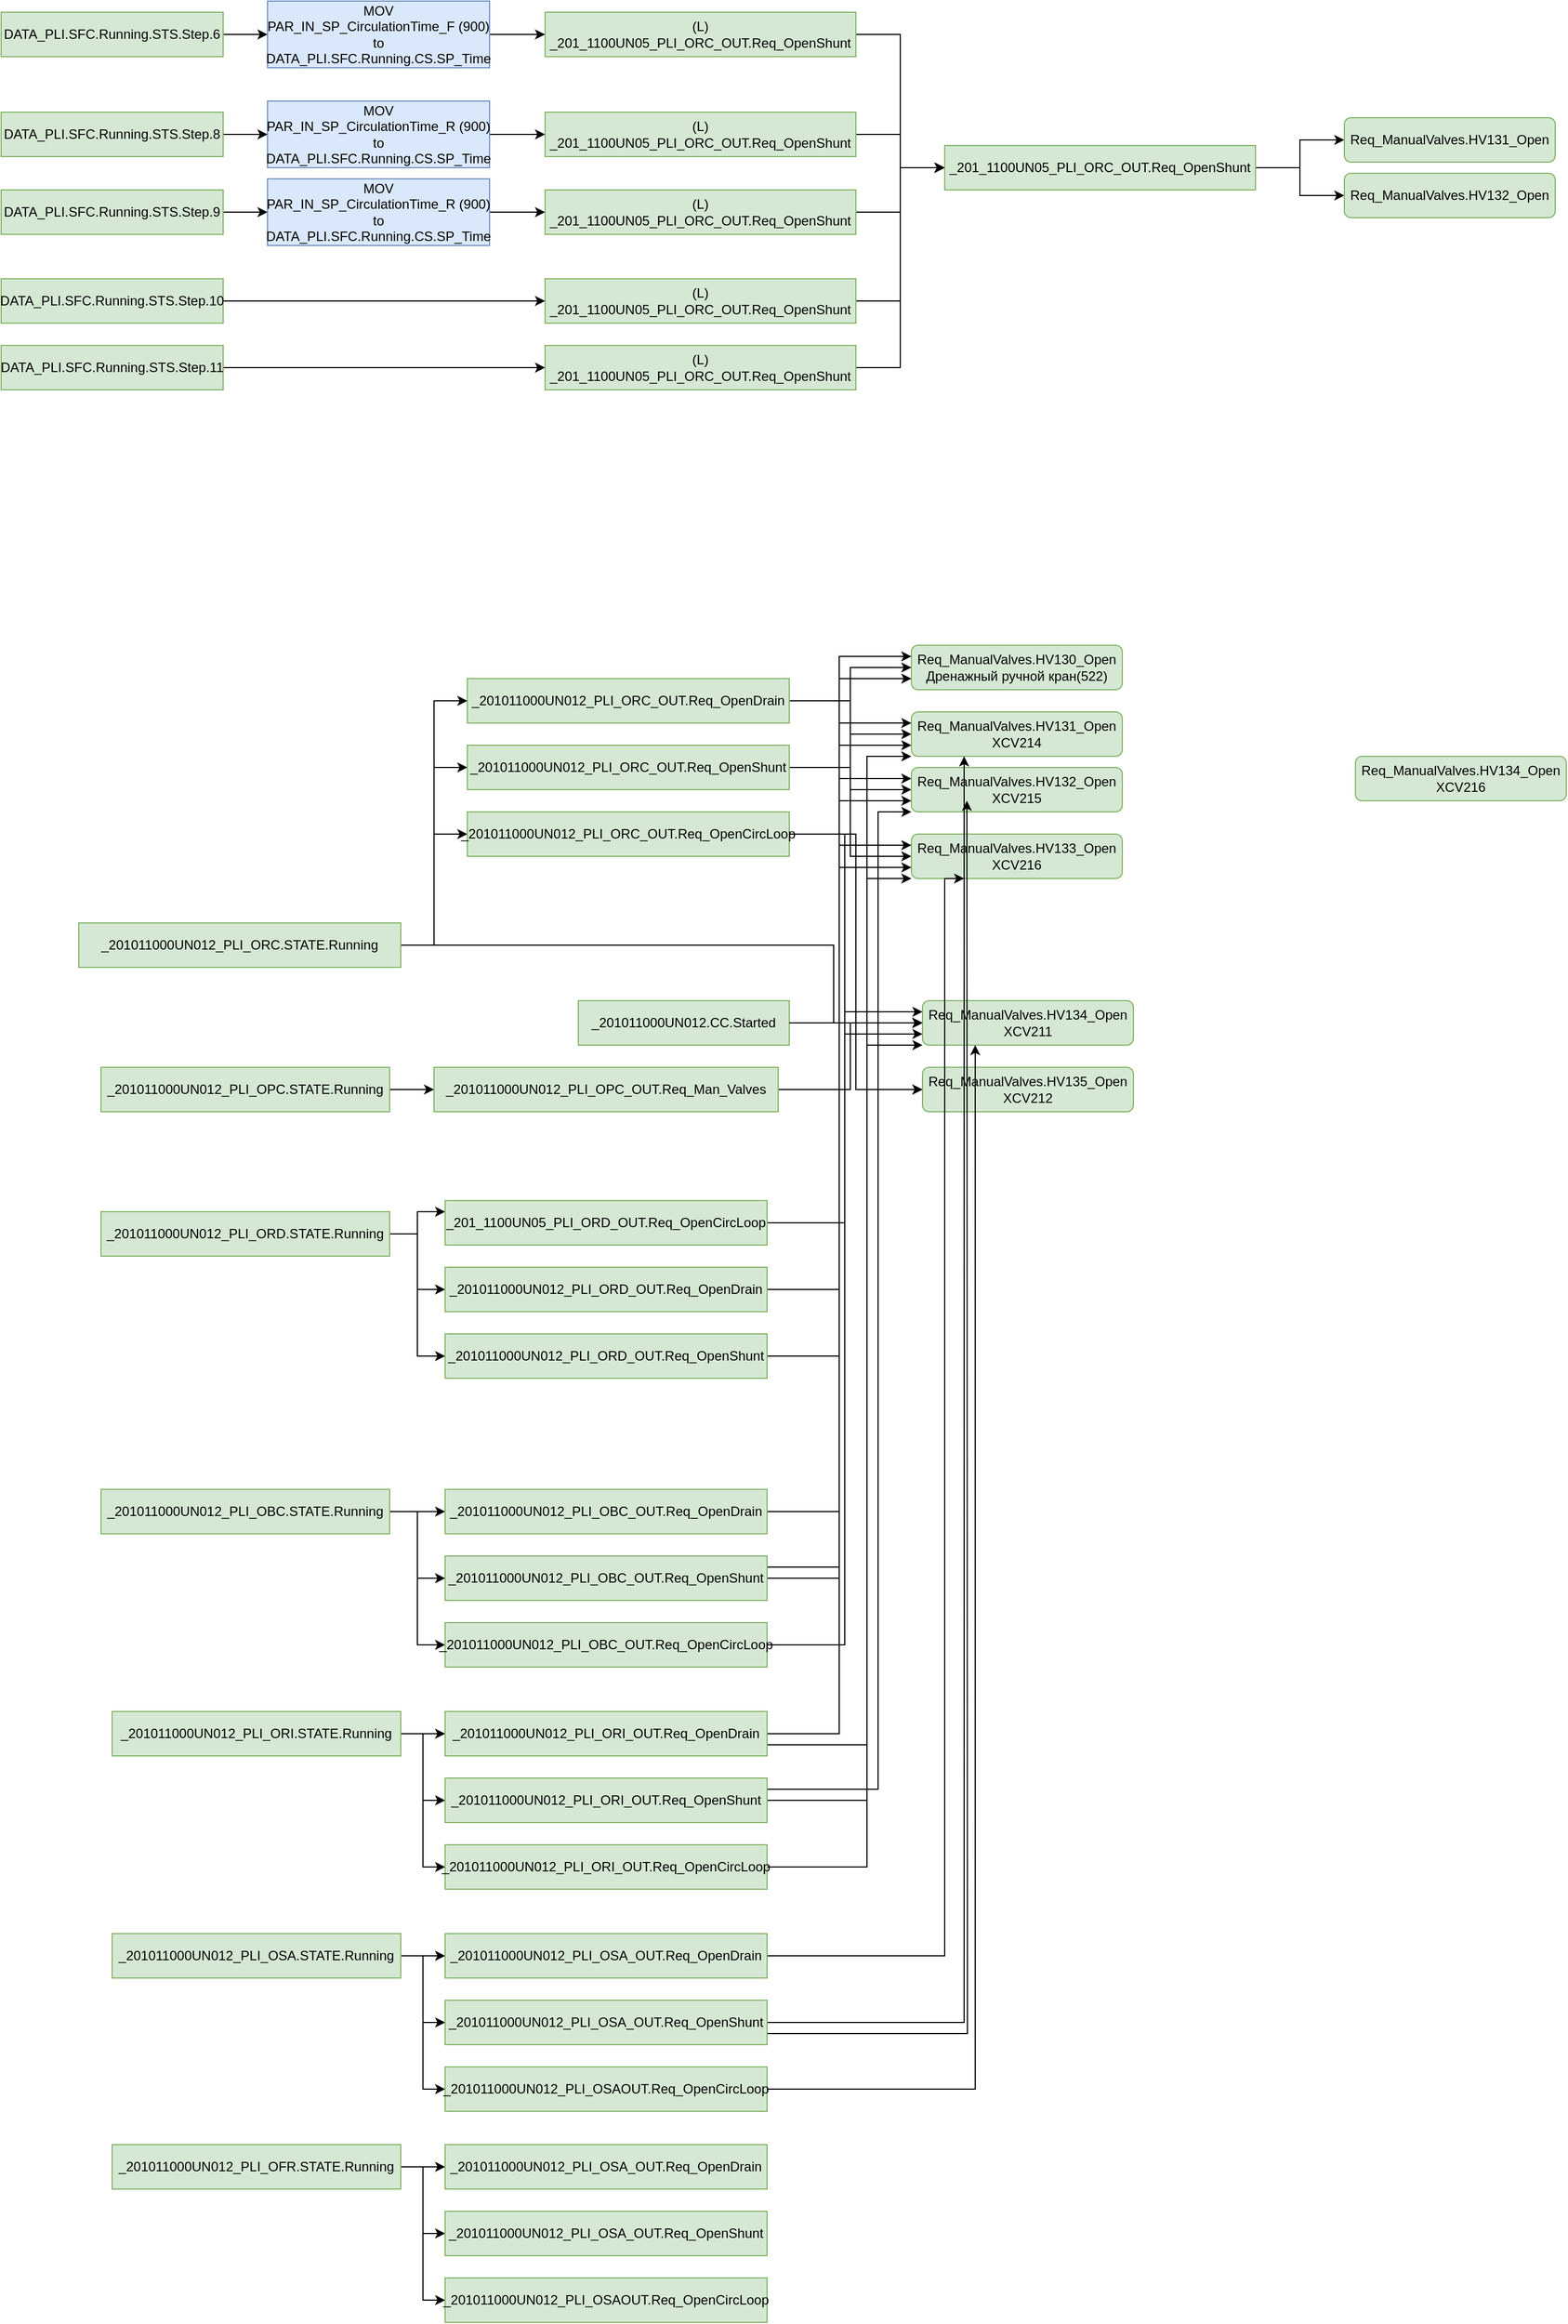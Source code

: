 <mxfile version="12.6.2" type="github">
  <diagram id="wS9VZPX5xtFAHTb_uTrP" name="Page-1">
    <mxGraphModel dx="1908" dy="660" grid="1" gridSize="10" guides="1" tooltips="1" connect="1" arrows="1" fold="1" page="1" pageScale="1" pageWidth="827" pageHeight="1169" math="0" shadow="0">
      <root>
        <mxCell id="0"/>
        <mxCell id="1" parent="0"/>
        <mxCell id="19J1iBkX4H7xfotqfvjk-28" style="edgeStyle=orthogonalEdgeStyle;rounded=0;orthogonalLoop=1;jettySize=auto;html=1;entryX=0;entryY=0.5;entryDx=0;entryDy=0;" edge="1" parent="1" source="19J1iBkX4H7xfotqfvjk-1" target="19J1iBkX4H7xfotqfvjk-27">
          <mxGeometry relative="1" as="geometry"/>
        </mxCell>
        <mxCell id="19J1iBkX4H7xfotqfvjk-1" value="(L)&lt;br&gt;&lt;div&gt;_201_1100UN05_PLI_ORC_OUT.Req_OpenShunt&lt;/div&gt;" style="rounded=0;whiteSpace=wrap;html=1;fillColor=#d5e8d4;strokeColor=#82b366;" vertex="1" parent="1">
          <mxGeometry x="450" y="110" width="280" height="40" as="geometry"/>
        </mxCell>
        <mxCell id="19J1iBkX4H7xfotqfvjk-4" value="" style="edgeStyle=orthogonalEdgeStyle;rounded=0;orthogonalLoop=1;jettySize=auto;html=1;" edge="1" parent="1" source="19J1iBkX4H7xfotqfvjk-2" target="19J1iBkX4H7xfotqfvjk-3">
          <mxGeometry relative="1" as="geometry"/>
        </mxCell>
        <mxCell id="19J1iBkX4H7xfotqfvjk-2" value="DATA_PLI.SFC.Running.STS.Step.6" style="rounded=0;whiteSpace=wrap;html=1;fillColor=#d5e8d4;strokeColor=#82b366;" vertex="1" parent="1">
          <mxGeometry x="-40" y="110" width="200" height="40" as="geometry"/>
        </mxCell>
        <mxCell id="19J1iBkX4H7xfotqfvjk-5" value="" style="edgeStyle=orthogonalEdgeStyle;rounded=0;orthogonalLoop=1;jettySize=auto;html=1;" edge="1" parent="1" source="19J1iBkX4H7xfotqfvjk-3" target="19J1iBkX4H7xfotqfvjk-1">
          <mxGeometry relative="1" as="geometry"/>
        </mxCell>
        <mxCell id="19J1iBkX4H7xfotqfvjk-3" value="&lt;div&gt;MOV&lt;br&gt;&lt;/div&gt;&lt;div&gt;PAR_IN_SP_CirculationTime_F (900)&lt;/div&gt;&lt;div&gt;to&lt;/div&gt;&lt;div&gt;DATA_PLI.SFC.Running.CS.SP_Time&lt;br&gt;&lt;/div&gt;" style="rounded=0;whiteSpace=wrap;html=1;fillColor=#dae8fc;strokeColor=#6c8ebf;" vertex="1" parent="1">
          <mxGeometry x="200" y="100" width="200" height="60" as="geometry"/>
        </mxCell>
        <mxCell id="19J1iBkX4H7xfotqfvjk-29" style="edgeStyle=orthogonalEdgeStyle;rounded=0;orthogonalLoop=1;jettySize=auto;html=1;" edge="1" parent="1" source="19J1iBkX4H7xfotqfvjk-6" target="19J1iBkX4H7xfotqfvjk-27">
          <mxGeometry relative="1" as="geometry"/>
        </mxCell>
        <mxCell id="19J1iBkX4H7xfotqfvjk-6" value="(L)&lt;br&gt;&lt;div&gt;_201_1100UN05_PLI_ORC_OUT.Req_OpenShunt&lt;/div&gt;" style="rounded=0;whiteSpace=wrap;html=1;fillColor=#d5e8d4;strokeColor=#82b366;" vertex="1" parent="1">
          <mxGeometry x="450" y="200" width="280" height="40" as="geometry"/>
        </mxCell>
        <mxCell id="19J1iBkX4H7xfotqfvjk-7" value="" style="edgeStyle=orthogonalEdgeStyle;rounded=0;orthogonalLoop=1;jettySize=auto;html=1;" edge="1" source="19J1iBkX4H7xfotqfvjk-8" target="19J1iBkX4H7xfotqfvjk-10" parent="1">
          <mxGeometry relative="1" as="geometry"/>
        </mxCell>
        <mxCell id="19J1iBkX4H7xfotqfvjk-8" value="DATA_PLI.SFC.Running.STS.Step.8" style="rounded=0;whiteSpace=wrap;html=1;fillColor=#d5e8d4;strokeColor=#82b366;" vertex="1" parent="1">
          <mxGeometry x="-40" y="200" width="200" height="40" as="geometry"/>
        </mxCell>
        <mxCell id="19J1iBkX4H7xfotqfvjk-9" value="" style="edgeStyle=orthogonalEdgeStyle;rounded=0;orthogonalLoop=1;jettySize=auto;html=1;" edge="1" source="19J1iBkX4H7xfotqfvjk-10" target="19J1iBkX4H7xfotqfvjk-6" parent="1">
          <mxGeometry relative="1" as="geometry"/>
        </mxCell>
        <mxCell id="19J1iBkX4H7xfotqfvjk-10" value="&lt;div&gt;MOV&lt;br&gt;&lt;/div&gt;&lt;div&gt;PAR_IN_SP_CirculationTime_R (900)&lt;br&gt;&lt;/div&gt;&lt;div&gt;to&lt;/div&gt;&lt;div&gt;DATA_PLI.SFC.Running.CS.SP_Time&lt;br&gt;&lt;/div&gt;" style="rounded=0;whiteSpace=wrap;html=1;fillColor=#dae8fc;strokeColor=#6c8ebf;" vertex="1" parent="1">
          <mxGeometry x="200" y="190" width="200" height="60" as="geometry"/>
        </mxCell>
        <mxCell id="19J1iBkX4H7xfotqfvjk-30" style="edgeStyle=orthogonalEdgeStyle;rounded=0;orthogonalLoop=1;jettySize=auto;html=1;" edge="1" parent="1" source="19J1iBkX4H7xfotqfvjk-11" target="19J1iBkX4H7xfotqfvjk-27">
          <mxGeometry relative="1" as="geometry"/>
        </mxCell>
        <mxCell id="19J1iBkX4H7xfotqfvjk-11" value="(L)&lt;br&gt;&lt;div&gt;_201_1100UN05_PLI_ORC_OUT.Req_OpenShunt&lt;/div&gt;" style="rounded=0;whiteSpace=wrap;html=1;fillColor=#d5e8d4;strokeColor=#82b366;" vertex="1" parent="1">
          <mxGeometry x="450" y="270" width="280" height="40" as="geometry"/>
        </mxCell>
        <mxCell id="19J1iBkX4H7xfotqfvjk-12" value="" style="edgeStyle=orthogonalEdgeStyle;rounded=0;orthogonalLoop=1;jettySize=auto;html=1;" edge="1" source="19J1iBkX4H7xfotqfvjk-13" target="19J1iBkX4H7xfotqfvjk-15" parent="1">
          <mxGeometry relative="1" as="geometry"/>
        </mxCell>
        <mxCell id="19J1iBkX4H7xfotqfvjk-13" value="DATA_PLI.SFC.Running.STS.Step.9" style="rounded=0;whiteSpace=wrap;html=1;fillColor=#d5e8d4;strokeColor=#82b366;" vertex="1" parent="1">
          <mxGeometry x="-40" y="270" width="200" height="40" as="geometry"/>
        </mxCell>
        <mxCell id="19J1iBkX4H7xfotqfvjk-14" value="" style="edgeStyle=orthogonalEdgeStyle;rounded=0;orthogonalLoop=1;jettySize=auto;html=1;" edge="1" source="19J1iBkX4H7xfotqfvjk-15" target="19J1iBkX4H7xfotqfvjk-11" parent="1">
          <mxGeometry relative="1" as="geometry"/>
        </mxCell>
        <mxCell id="19J1iBkX4H7xfotqfvjk-15" value="&lt;div&gt;MOV&lt;br&gt;&lt;/div&gt;&lt;div&gt;PAR_IN_SP_CirculationTime_R (900)&lt;br&gt;&lt;/div&gt;&lt;div&gt;to&lt;/div&gt;&lt;div&gt;DATA_PLI.SFC.Running.CS.SP_Time&lt;br&gt;&lt;/div&gt;" style="rounded=0;whiteSpace=wrap;html=1;fillColor=#dae8fc;strokeColor=#6c8ebf;" vertex="1" parent="1">
          <mxGeometry x="200" y="260" width="200" height="60" as="geometry"/>
        </mxCell>
        <mxCell id="19J1iBkX4H7xfotqfvjk-31" style="edgeStyle=orthogonalEdgeStyle;rounded=0;orthogonalLoop=1;jettySize=auto;html=1;entryX=0;entryY=0.5;entryDx=0;entryDy=0;" edge="1" parent="1" source="19J1iBkX4H7xfotqfvjk-16" target="19J1iBkX4H7xfotqfvjk-27">
          <mxGeometry relative="1" as="geometry"/>
        </mxCell>
        <mxCell id="19J1iBkX4H7xfotqfvjk-16" value="(L)&lt;br&gt;&lt;div&gt;_201_1100UN05_PLI_ORC_OUT.Req_OpenShunt&lt;/div&gt;" style="rounded=0;whiteSpace=wrap;html=1;fillColor=#d5e8d4;strokeColor=#82b366;" vertex="1" parent="1">
          <mxGeometry x="450" y="350" width="280" height="40" as="geometry"/>
        </mxCell>
        <mxCell id="19J1iBkX4H7xfotqfvjk-23" style="edgeStyle=orthogonalEdgeStyle;rounded=0;orthogonalLoop=1;jettySize=auto;html=1;exitX=1;exitY=0.5;exitDx=0;exitDy=0;entryX=0;entryY=0.5;entryDx=0;entryDy=0;" edge="1" parent="1" source="19J1iBkX4H7xfotqfvjk-18" target="19J1iBkX4H7xfotqfvjk-16">
          <mxGeometry relative="1" as="geometry"/>
        </mxCell>
        <mxCell id="19J1iBkX4H7xfotqfvjk-18" value="DATA_PLI.SFC.Running.STS.Step.10" style="rounded=0;whiteSpace=wrap;html=1;fillColor=#d5e8d4;strokeColor=#82b366;" vertex="1" parent="1">
          <mxGeometry x="-40" y="350" width="200" height="40" as="geometry"/>
        </mxCell>
        <mxCell id="19J1iBkX4H7xfotqfvjk-32" style="edgeStyle=orthogonalEdgeStyle;rounded=0;orthogonalLoop=1;jettySize=auto;html=1;entryX=0;entryY=0.5;entryDx=0;entryDy=0;" edge="1" parent="1" source="19J1iBkX4H7xfotqfvjk-24" target="19J1iBkX4H7xfotqfvjk-27">
          <mxGeometry relative="1" as="geometry"/>
        </mxCell>
        <mxCell id="19J1iBkX4H7xfotqfvjk-24" value="(L)&lt;br&gt;&lt;div&gt;_201_1100UN05_PLI_ORC_OUT.Req_OpenShunt&lt;/div&gt;" style="rounded=0;whiteSpace=wrap;html=1;fillColor=#d5e8d4;strokeColor=#82b366;" vertex="1" parent="1">
          <mxGeometry x="450" y="410" width="280" height="40" as="geometry"/>
        </mxCell>
        <mxCell id="19J1iBkX4H7xfotqfvjk-25" style="edgeStyle=orthogonalEdgeStyle;rounded=0;orthogonalLoop=1;jettySize=auto;html=1;exitX=1;exitY=0.5;exitDx=0;exitDy=0;entryX=0;entryY=0.5;entryDx=0;entryDy=0;" edge="1" parent="1" source="19J1iBkX4H7xfotqfvjk-26" target="19J1iBkX4H7xfotqfvjk-24">
          <mxGeometry relative="1" as="geometry"/>
        </mxCell>
        <mxCell id="19J1iBkX4H7xfotqfvjk-26" value="DATA_PLI.SFC.Running.STS.Step.11" style="rounded=0;whiteSpace=wrap;html=1;fillColor=#d5e8d4;strokeColor=#82b366;" vertex="1" parent="1">
          <mxGeometry x="-40" y="410" width="200" height="40" as="geometry"/>
        </mxCell>
        <mxCell id="19J1iBkX4H7xfotqfvjk-34" style="edgeStyle=orthogonalEdgeStyle;rounded=0;orthogonalLoop=1;jettySize=auto;html=1;" edge="1" parent="1" source="19J1iBkX4H7xfotqfvjk-27" target="19J1iBkX4H7xfotqfvjk-33">
          <mxGeometry relative="1" as="geometry"/>
        </mxCell>
        <mxCell id="19J1iBkX4H7xfotqfvjk-36" style="edgeStyle=orthogonalEdgeStyle;rounded=0;orthogonalLoop=1;jettySize=auto;html=1;exitX=1;exitY=0.5;exitDx=0;exitDy=0;entryX=0;entryY=0.5;entryDx=0;entryDy=0;" edge="1" parent="1" source="19J1iBkX4H7xfotqfvjk-27" target="19J1iBkX4H7xfotqfvjk-35">
          <mxGeometry relative="1" as="geometry"/>
        </mxCell>
        <mxCell id="19J1iBkX4H7xfotqfvjk-27" value="_201_1100UN05_PLI_ORC_OUT.Req_OpenShunt" style="rounded=0;whiteSpace=wrap;html=1;fillColor=#d5e8d4;strokeColor=#82b366;" vertex="1" parent="1">
          <mxGeometry x="810" y="230" width="280" height="40" as="geometry"/>
        </mxCell>
        <mxCell id="19J1iBkX4H7xfotqfvjk-33" value="Req_ManualValves.HV131_Open" style="rounded=1;whiteSpace=wrap;html=1;fillColor=#d5e8d4;strokeColor=#82b366;" vertex="1" parent="1">
          <mxGeometry x="1170" y="205" width="190" height="40" as="geometry"/>
        </mxCell>
        <mxCell id="19J1iBkX4H7xfotqfvjk-35" value="Req_ManualValves.HV132_Open" style="rounded=1;whiteSpace=wrap;html=1;fillColor=#d5e8d4;strokeColor=#82b366;" vertex="1" parent="1">
          <mxGeometry x="1170" y="255" width="190" height="40" as="geometry"/>
        </mxCell>
        <mxCell id="19J1iBkX4H7xfotqfvjk-41" style="edgeStyle=orthogonalEdgeStyle;rounded=0;orthogonalLoop=1;jettySize=auto;html=1;entryX=0;entryY=0.5;entryDx=0;entryDy=0;" edge="1" parent="1" source="19J1iBkX4H7xfotqfvjk-37" target="19J1iBkX4H7xfotqfvjk-38">
          <mxGeometry relative="1" as="geometry"/>
        </mxCell>
        <mxCell id="19J1iBkX4H7xfotqfvjk-43" style="edgeStyle=orthogonalEdgeStyle;rounded=0;orthogonalLoop=1;jettySize=auto;html=1;exitX=1;exitY=0.5;exitDx=0;exitDy=0;entryX=0;entryY=0.5;entryDx=0;entryDy=0;" edge="1" parent="1" source="19J1iBkX4H7xfotqfvjk-37" target="19J1iBkX4H7xfotqfvjk-39">
          <mxGeometry relative="1" as="geometry"/>
        </mxCell>
        <mxCell id="19J1iBkX4H7xfotqfvjk-37" value="_201011000UN012.CC.Started" style="rounded=0;whiteSpace=wrap;html=1;fillColor=#d5e8d4;strokeColor=#82b366;" vertex="1" parent="1">
          <mxGeometry x="480" y="1000" width="190" height="40" as="geometry"/>
        </mxCell>
        <mxCell id="19J1iBkX4H7xfotqfvjk-39" value="&lt;div&gt;Req_ManualValves.HV135_Open&lt;/div&gt;&lt;div&gt;XCV212&lt;br&gt;&lt;/div&gt;" style="rounded=1;whiteSpace=wrap;html=1;fillColor=#d5e8d4;strokeColor=#82b366;" vertex="1" parent="1">
          <mxGeometry x="790" y="1060" width="190" height="40" as="geometry"/>
        </mxCell>
        <mxCell id="19J1iBkX4H7xfotqfvjk-38" value="&lt;div&gt;Req_ManualValves.HV134_Open&lt;/div&gt;&lt;div&gt;XCV211&lt;br&gt;&lt;/div&gt;" style="rounded=1;whiteSpace=wrap;html=1;fillColor=#d5e8d4;strokeColor=#82b366;" vertex="1" parent="1">
          <mxGeometry x="790" y="1000" width="190" height="40" as="geometry"/>
        </mxCell>
        <mxCell id="19J1iBkX4H7xfotqfvjk-42" style="edgeStyle=orthogonalEdgeStyle;rounded=0;orthogonalLoop=1;jettySize=auto;html=1;" edge="1" parent="1" source="19J1iBkX4H7xfotqfvjk-37" target="19J1iBkX4H7xfotqfvjk-38">
          <mxGeometry relative="1" as="geometry">
            <mxPoint x="670" y="1020.143" as="sourcePoint"/>
            <mxPoint x="885.714" y="1120" as="targetPoint"/>
          </mxGeometry>
        </mxCell>
        <mxCell id="19J1iBkX4H7xfotqfvjk-47" style="edgeStyle=orthogonalEdgeStyle;rounded=0;orthogonalLoop=1;jettySize=auto;html=1;exitX=1;exitY=0.5;exitDx=0;exitDy=0;entryX=0;entryY=0.5;entryDx=0;entryDy=0;" edge="1" parent="1" source="19J1iBkX4H7xfotqfvjk-44" target="19J1iBkX4H7xfotqfvjk-45">
          <mxGeometry relative="1" as="geometry"/>
        </mxCell>
        <mxCell id="19J1iBkX4H7xfotqfvjk-44" value="_201011000UN012_PLI_OPC.STATE.Running" style="rounded=0;whiteSpace=wrap;html=1;fillColor=#d5e8d4;strokeColor=#82b366;" vertex="1" parent="1">
          <mxGeometry x="50" y="1060" width="260" height="40" as="geometry"/>
        </mxCell>
        <mxCell id="19J1iBkX4H7xfotqfvjk-46" style="edgeStyle=orthogonalEdgeStyle;rounded=0;orthogonalLoop=1;jettySize=auto;html=1;entryX=0;entryY=0.5;entryDx=0;entryDy=0;" edge="1" parent="1" source="19J1iBkX4H7xfotqfvjk-45" target="19J1iBkX4H7xfotqfvjk-38">
          <mxGeometry relative="1" as="geometry"/>
        </mxCell>
        <mxCell id="19J1iBkX4H7xfotqfvjk-45" value="_201011000UN012_PLI_OPC_OUT.Req_Man_Valves" style="rounded=0;whiteSpace=wrap;html=1;fillColor=#d5e8d4;strokeColor=#82b366;" vertex="1" parent="1">
          <mxGeometry x="350" y="1060" width="310" height="40" as="geometry"/>
        </mxCell>
        <mxCell id="19J1iBkX4H7xfotqfvjk-49" style="edgeStyle=orthogonalEdgeStyle;rounded=0;orthogonalLoop=1;jettySize=auto;html=1;entryX=0;entryY=0.5;entryDx=0;entryDy=0;" edge="1" parent="1" source="19J1iBkX4H7xfotqfvjk-48" target="19J1iBkX4H7xfotqfvjk-38">
          <mxGeometry relative="1" as="geometry">
            <Array as="points">
              <mxPoint x="710" y="950"/>
              <mxPoint x="710" y="1020"/>
            </Array>
          </mxGeometry>
        </mxCell>
        <mxCell id="19J1iBkX4H7xfotqfvjk-55" style="edgeStyle=orthogonalEdgeStyle;rounded=0;orthogonalLoop=1;jettySize=auto;html=1;entryX=0;entryY=0.5;entryDx=0;entryDy=0;" edge="1" parent="1" source="19J1iBkX4H7xfotqfvjk-48" target="19J1iBkX4H7xfotqfvjk-53">
          <mxGeometry relative="1" as="geometry"/>
        </mxCell>
        <mxCell id="19J1iBkX4H7xfotqfvjk-59" style="edgeStyle=orthogonalEdgeStyle;rounded=0;orthogonalLoop=1;jettySize=auto;html=1;exitX=1;exitY=0.5;exitDx=0;exitDy=0;entryX=0;entryY=0.5;entryDx=0;entryDy=0;" edge="1" parent="1" source="19J1iBkX4H7xfotqfvjk-48" target="19J1iBkX4H7xfotqfvjk-57">
          <mxGeometry relative="1" as="geometry"/>
        </mxCell>
        <mxCell id="19J1iBkX4H7xfotqfvjk-65" style="edgeStyle=orthogonalEdgeStyle;rounded=0;orthogonalLoop=1;jettySize=auto;html=1;exitX=1;exitY=0.5;exitDx=0;exitDy=0;entryX=0;entryY=0.5;entryDx=0;entryDy=0;" edge="1" parent="1" source="19J1iBkX4H7xfotqfvjk-48" target="19J1iBkX4H7xfotqfvjk-64">
          <mxGeometry relative="1" as="geometry"/>
        </mxCell>
        <mxCell id="19J1iBkX4H7xfotqfvjk-48" value="_201011000UN012_PLI_ORC.STATE.Running" style="rounded=0;whiteSpace=wrap;html=1;fillColor=#d5e8d4;strokeColor=#82b366;" vertex="1" parent="1">
          <mxGeometry x="30" y="930" width="290" height="40" as="geometry"/>
        </mxCell>
        <mxCell id="19J1iBkX4H7xfotqfvjk-50" value="&lt;div&gt;Req_ManualValves.HV131_Open&lt;/div&gt;&lt;div&gt;XCV214&lt;br&gt;&lt;/div&gt;" style="rounded=1;whiteSpace=wrap;html=1;fillColor=#d5e8d4;strokeColor=#82b366;" vertex="1" parent="1">
          <mxGeometry x="780" y="740" width="190" height="40" as="geometry"/>
        </mxCell>
        <mxCell id="19J1iBkX4H7xfotqfvjk-51" value="&lt;div&gt;Req_ManualValves.HV130_Open&lt;/div&gt;Дренажный ручной кран(522)" style="rounded=1;whiteSpace=wrap;html=1;fillColor=#d5e8d4;strokeColor=#82b366;" vertex="1" parent="1">
          <mxGeometry x="780" y="680" width="190" height="40" as="geometry"/>
        </mxCell>
        <mxCell id="19J1iBkX4H7xfotqfvjk-56" style="edgeStyle=orthogonalEdgeStyle;rounded=0;orthogonalLoop=1;jettySize=auto;html=1;entryX=0;entryY=0.5;entryDx=0;entryDy=0;" edge="1" parent="1" source="19J1iBkX4H7xfotqfvjk-53" target="19J1iBkX4H7xfotqfvjk-51">
          <mxGeometry relative="1" as="geometry"/>
        </mxCell>
        <mxCell id="19J1iBkX4H7xfotqfvjk-63" style="edgeStyle=orthogonalEdgeStyle;rounded=0;orthogonalLoop=1;jettySize=auto;html=1;exitX=1;exitY=0.5;exitDx=0;exitDy=0;entryX=0;entryY=0.5;entryDx=0;entryDy=0;" edge="1" parent="1" source="19J1iBkX4H7xfotqfvjk-53" target="19J1iBkX4H7xfotqfvjk-62">
          <mxGeometry relative="1" as="geometry"/>
        </mxCell>
        <mxCell id="19J1iBkX4H7xfotqfvjk-53" value="_201011000UN012_PLI_ORC_OUT.Req_OpenDrain" style="rounded=0;whiteSpace=wrap;html=1;fillColor=#d5e8d4;strokeColor=#82b366;" vertex="1" parent="1">
          <mxGeometry x="380" y="710" width="290" height="40" as="geometry"/>
        </mxCell>
        <mxCell id="19J1iBkX4H7xfotqfvjk-58" style="edgeStyle=orthogonalEdgeStyle;rounded=0;orthogonalLoop=1;jettySize=auto;html=1;exitX=1;exitY=0.5;exitDx=0;exitDy=0;entryX=0;entryY=0.5;entryDx=0;entryDy=0;" edge="1" parent="1" source="19J1iBkX4H7xfotqfvjk-57" target="19J1iBkX4H7xfotqfvjk-50">
          <mxGeometry relative="1" as="geometry"/>
        </mxCell>
        <mxCell id="19J1iBkX4H7xfotqfvjk-61" style="edgeStyle=orthogonalEdgeStyle;rounded=0;orthogonalLoop=1;jettySize=auto;html=1;exitX=1;exitY=0.5;exitDx=0;exitDy=0;entryX=0;entryY=0.5;entryDx=0;entryDy=0;" edge="1" parent="1" source="19J1iBkX4H7xfotqfvjk-57" target="19J1iBkX4H7xfotqfvjk-60">
          <mxGeometry relative="1" as="geometry"/>
        </mxCell>
        <mxCell id="19J1iBkX4H7xfotqfvjk-57" value="_201011000UN012_PLI_ORC_OUT.Req_OpenShunt" style="rounded=0;whiteSpace=wrap;html=1;fillColor=#d5e8d4;strokeColor=#82b366;" vertex="1" parent="1">
          <mxGeometry x="380" y="770" width="290" height="40" as="geometry"/>
        </mxCell>
        <mxCell id="19J1iBkX4H7xfotqfvjk-60" value="&lt;div&gt;Req_ManualValves.HV132_Open&lt;/div&gt;&lt;div&gt;XCV215&lt;br&gt;&lt;/div&gt;" style="rounded=1;whiteSpace=wrap;html=1;fillColor=#d5e8d4;strokeColor=#82b366;" vertex="1" parent="1">
          <mxGeometry x="780" y="790" width="190" height="40" as="geometry"/>
        </mxCell>
        <mxCell id="19J1iBkX4H7xfotqfvjk-62" value="&lt;div&gt;Req_ManualValves.HV133_Open&lt;/div&gt;&lt;div&gt;XCV216&lt;br&gt;&lt;/div&gt;" style="rounded=1;whiteSpace=wrap;html=1;fillColor=#d5e8d4;strokeColor=#82b366;" vertex="1" parent="1">
          <mxGeometry x="780" y="850" width="190" height="40" as="geometry"/>
        </mxCell>
        <mxCell id="19J1iBkX4H7xfotqfvjk-67" style="edgeStyle=orthogonalEdgeStyle;rounded=0;orthogonalLoop=1;jettySize=auto;html=1;exitX=1;exitY=0.5;exitDx=0;exitDy=0;entryX=0;entryY=0.5;entryDx=0;entryDy=0;" edge="1" parent="1" source="19J1iBkX4H7xfotqfvjk-64" target="19J1iBkX4H7xfotqfvjk-38">
          <mxGeometry relative="1" as="geometry">
            <Array as="points">
              <mxPoint x="720" y="850"/>
              <mxPoint x="720" y="1020"/>
            </Array>
          </mxGeometry>
        </mxCell>
        <mxCell id="19J1iBkX4H7xfotqfvjk-68" style="edgeStyle=orthogonalEdgeStyle;rounded=0;orthogonalLoop=1;jettySize=auto;html=1;exitX=1;exitY=0.5;exitDx=0;exitDy=0;entryX=0;entryY=0.5;entryDx=0;entryDy=0;" edge="1" parent="1" source="19J1iBkX4H7xfotqfvjk-64" target="19J1iBkX4H7xfotqfvjk-39">
          <mxGeometry relative="1" as="geometry"/>
        </mxCell>
        <mxCell id="19J1iBkX4H7xfotqfvjk-64" value="_201011000UN012_PLI_ORC_OUT.Req_OpenCircLoop" style="rounded=0;whiteSpace=wrap;html=1;fillColor=#d5e8d4;strokeColor=#82b366;" vertex="1" parent="1">
          <mxGeometry x="380" y="830" width="290" height="40" as="geometry"/>
        </mxCell>
        <mxCell id="19J1iBkX4H7xfotqfvjk-66" value="&lt;div&gt;Req_ManualValves.HV134_Open&lt;/div&gt;&lt;div&gt;XCV216&lt;br&gt;&lt;/div&gt;" style="rounded=1;whiteSpace=wrap;html=1;fillColor=#d5e8d4;strokeColor=#82b366;" vertex="1" parent="1">
          <mxGeometry x="1180" y="780" width="190" height="40" as="geometry"/>
        </mxCell>
        <mxCell id="19J1iBkX4H7xfotqfvjk-87" style="edgeStyle=orthogonalEdgeStyle;rounded=0;orthogonalLoop=1;jettySize=auto;html=1;exitX=1;exitY=0.5;exitDx=0;exitDy=0;entryX=0;entryY=0.5;entryDx=0;entryDy=0;" edge="1" parent="1" source="19J1iBkX4H7xfotqfvjk-70" target="19J1iBkX4H7xfotqfvjk-72">
          <mxGeometry relative="1" as="geometry"/>
        </mxCell>
        <mxCell id="19J1iBkX4H7xfotqfvjk-88" style="edgeStyle=orthogonalEdgeStyle;rounded=0;orthogonalLoop=1;jettySize=auto;html=1;exitX=1;exitY=0.5;exitDx=0;exitDy=0;entryX=0;entryY=0.5;entryDx=0;entryDy=0;" edge="1" parent="1" source="19J1iBkX4H7xfotqfvjk-70" target="19J1iBkX4H7xfotqfvjk-73">
          <mxGeometry relative="1" as="geometry"/>
        </mxCell>
        <mxCell id="19J1iBkX4H7xfotqfvjk-97" style="edgeStyle=orthogonalEdgeStyle;rounded=0;orthogonalLoop=1;jettySize=auto;html=1;exitX=1;exitY=0.5;exitDx=0;exitDy=0;entryX=0;entryY=0.25;entryDx=0;entryDy=0;" edge="1" parent="1" source="19J1iBkX4H7xfotqfvjk-70" target="19J1iBkX4H7xfotqfvjk-93">
          <mxGeometry relative="1" as="geometry"/>
        </mxCell>
        <mxCell id="19J1iBkX4H7xfotqfvjk-70" value="_201011000UN012_PLI_ORD.STATE.Running" style="rounded=0;whiteSpace=wrap;html=1;fillColor=#d5e8d4;strokeColor=#82b366;" vertex="1" parent="1">
          <mxGeometry x="50" y="1190" width="260" height="40" as="geometry"/>
        </mxCell>
        <mxCell id="19J1iBkX4H7xfotqfvjk-75" style="edgeStyle=orthogonalEdgeStyle;rounded=0;orthogonalLoop=1;jettySize=auto;html=1;exitX=1;exitY=0.5;exitDx=0;exitDy=0;entryX=0;entryY=0.75;entryDx=0;entryDy=0;" edge="1" parent="1" source="19J1iBkX4H7xfotqfvjk-72" target="19J1iBkX4H7xfotqfvjk-51">
          <mxGeometry relative="1" as="geometry"/>
        </mxCell>
        <mxCell id="19J1iBkX4H7xfotqfvjk-79" style="edgeStyle=orthogonalEdgeStyle;rounded=0;orthogonalLoop=1;jettySize=auto;html=1;exitX=1;exitY=0.5;exitDx=0;exitDy=0;entryX=0;entryY=0.75;entryDx=0;entryDy=0;" edge="1" parent="1" source="19J1iBkX4H7xfotqfvjk-72" target="19J1iBkX4H7xfotqfvjk-62">
          <mxGeometry relative="1" as="geometry"/>
        </mxCell>
        <mxCell id="19J1iBkX4H7xfotqfvjk-72" value="_201011000UN012_PLI_ORD_OUT.Req_OpenDrain" style="rounded=0;whiteSpace=wrap;html=1;fillColor=#d5e8d4;strokeColor=#82b366;" vertex="1" parent="1">
          <mxGeometry x="360" y="1240" width="290" height="40" as="geometry"/>
        </mxCell>
        <mxCell id="19J1iBkX4H7xfotqfvjk-76" style="edgeStyle=orthogonalEdgeStyle;rounded=0;orthogonalLoop=1;jettySize=auto;html=1;entryX=0;entryY=0.75;entryDx=0;entryDy=0;" edge="1" parent="1" source="19J1iBkX4H7xfotqfvjk-73" target="19J1iBkX4H7xfotqfvjk-50">
          <mxGeometry relative="1" as="geometry"/>
        </mxCell>
        <mxCell id="19J1iBkX4H7xfotqfvjk-78" style="edgeStyle=orthogonalEdgeStyle;rounded=0;orthogonalLoop=1;jettySize=auto;html=1;exitX=1;exitY=0.5;exitDx=0;exitDy=0;entryX=0;entryY=0.75;entryDx=0;entryDy=0;" edge="1" parent="1" source="19J1iBkX4H7xfotqfvjk-73" target="19J1iBkX4H7xfotqfvjk-60">
          <mxGeometry relative="1" as="geometry"/>
        </mxCell>
        <mxCell id="19J1iBkX4H7xfotqfvjk-73" value="_201011000UN012_PLI_ORD_OUT.Req_OpenShunt" style="rounded=0;whiteSpace=wrap;html=1;fillColor=#d5e8d4;strokeColor=#82b366;" vertex="1" parent="1">
          <mxGeometry x="360" y="1300" width="290" height="40" as="geometry"/>
        </mxCell>
        <mxCell id="19J1iBkX4H7xfotqfvjk-90" style="edgeStyle=orthogonalEdgeStyle;rounded=0;orthogonalLoop=1;jettySize=auto;html=1;exitX=1;exitY=0.5;exitDx=0;exitDy=0;entryX=0;entryY=0.5;entryDx=0;entryDy=0;" edge="1" parent="1" source="19J1iBkX4H7xfotqfvjk-80" target="19J1iBkX4H7xfotqfvjk-81">
          <mxGeometry relative="1" as="geometry"/>
        </mxCell>
        <mxCell id="19J1iBkX4H7xfotqfvjk-91" style="edgeStyle=orthogonalEdgeStyle;rounded=0;orthogonalLoop=1;jettySize=auto;html=1;exitX=1;exitY=0.5;exitDx=0;exitDy=0;entryX=0;entryY=0.5;entryDx=0;entryDy=0;" edge="1" parent="1" source="19J1iBkX4H7xfotqfvjk-80" target="19J1iBkX4H7xfotqfvjk-82">
          <mxGeometry relative="1" as="geometry"/>
        </mxCell>
        <mxCell id="19J1iBkX4H7xfotqfvjk-92" style="edgeStyle=orthogonalEdgeStyle;rounded=0;orthogonalLoop=1;jettySize=auto;html=1;exitX=1;exitY=0.5;exitDx=0;exitDy=0;entryX=0;entryY=0.5;entryDx=0;entryDy=0;" edge="1" parent="1" source="19J1iBkX4H7xfotqfvjk-80" target="19J1iBkX4H7xfotqfvjk-83">
          <mxGeometry relative="1" as="geometry"/>
        </mxCell>
        <mxCell id="19J1iBkX4H7xfotqfvjk-80" value="_201011000UN012_PLI_OBC.STATE.Running" style="rounded=0;whiteSpace=wrap;html=1;fillColor=#d5e8d4;strokeColor=#82b366;" vertex="1" parent="1">
          <mxGeometry x="50" y="1440" width="260" height="40" as="geometry"/>
        </mxCell>
        <mxCell id="19J1iBkX4H7xfotqfvjk-86" style="edgeStyle=orthogonalEdgeStyle;rounded=0;orthogonalLoop=1;jettySize=auto;html=1;exitX=1;exitY=0.5;exitDx=0;exitDy=0;entryX=0;entryY=0.25;entryDx=0;entryDy=0;" edge="1" parent="1" source="19J1iBkX4H7xfotqfvjk-81" target="19J1iBkX4H7xfotqfvjk-62">
          <mxGeometry relative="1" as="geometry"/>
        </mxCell>
        <mxCell id="19J1iBkX4H7xfotqfvjk-81" value="_201011000UN012_PLI_OBC_OUT.Req_OpenDrain" style="rounded=0;whiteSpace=wrap;html=1;fillColor=#d5e8d4;strokeColor=#82b366;" vertex="1" parent="1">
          <mxGeometry x="360" y="1440" width="290" height="40" as="geometry"/>
        </mxCell>
        <mxCell id="19J1iBkX4H7xfotqfvjk-84" style="edgeStyle=orthogonalEdgeStyle;rounded=0;orthogonalLoop=1;jettySize=auto;html=1;exitX=1;exitY=0.5;exitDx=0;exitDy=0;entryX=0;entryY=0.25;entryDx=0;entryDy=0;" edge="1" parent="1" source="19J1iBkX4H7xfotqfvjk-82" target="19J1iBkX4H7xfotqfvjk-50">
          <mxGeometry relative="1" as="geometry"/>
        </mxCell>
        <mxCell id="19J1iBkX4H7xfotqfvjk-85" style="edgeStyle=orthogonalEdgeStyle;rounded=0;orthogonalLoop=1;jettySize=auto;html=1;exitX=1;exitY=0.25;exitDx=0;exitDy=0;entryX=0;entryY=0.25;entryDx=0;entryDy=0;" edge="1" parent="1" source="19J1iBkX4H7xfotqfvjk-82" target="19J1iBkX4H7xfotqfvjk-60">
          <mxGeometry relative="1" as="geometry"/>
        </mxCell>
        <mxCell id="19J1iBkX4H7xfotqfvjk-82" value="_201011000UN012_PLI_OBC_OUT.Req_OpenShunt" style="rounded=0;whiteSpace=wrap;html=1;fillColor=#d5e8d4;strokeColor=#82b366;" vertex="1" parent="1">
          <mxGeometry x="360" y="1500" width="290" height="40" as="geometry"/>
        </mxCell>
        <mxCell id="19J1iBkX4H7xfotqfvjk-83" value="_201011000UN012_PLI_OBC_OUT.Req_OpenCircLoop" style="rounded=0;whiteSpace=wrap;html=1;fillColor=#d5e8d4;strokeColor=#82b366;" vertex="1" parent="1">
          <mxGeometry x="360" y="1560" width="290" height="40" as="geometry"/>
        </mxCell>
        <mxCell id="19J1iBkX4H7xfotqfvjk-95" style="edgeStyle=orthogonalEdgeStyle;rounded=0;orthogonalLoop=1;jettySize=auto;html=1;exitX=1;exitY=0.5;exitDx=0;exitDy=0;entryX=0;entryY=0.75;entryDx=0;entryDy=0;" edge="1" parent="1" source="19J1iBkX4H7xfotqfvjk-93" target="19J1iBkX4H7xfotqfvjk-38">
          <mxGeometry relative="1" as="geometry"/>
        </mxCell>
        <mxCell id="19J1iBkX4H7xfotqfvjk-93" value="_201_1100UN05_PLI_ORD_OUT.Req_OpenCircLoop" style="rounded=0;whiteSpace=wrap;html=1;fillColor=#d5e8d4;strokeColor=#82b366;" vertex="1" parent="1">
          <mxGeometry x="360" y="1180" width="290" height="40" as="geometry"/>
        </mxCell>
        <mxCell id="19J1iBkX4H7xfotqfvjk-96" style="edgeStyle=orthogonalEdgeStyle;rounded=0;orthogonalLoop=1;jettySize=auto;html=1;exitX=1;exitY=0.5;exitDx=0;exitDy=0;entryX=0;entryY=0.25;entryDx=0;entryDy=0;" edge="1" parent="1" source="19J1iBkX4H7xfotqfvjk-83" target="19J1iBkX4H7xfotqfvjk-38">
          <mxGeometry relative="1" as="geometry"/>
        </mxCell>
        <mxCell id="19J1iBkX4H7xfotqfvjk-103" style="edgeStyle=orthogonalEdgeStyle;rounded=0;orthogonalLoop=1;jettySize=auto;html=1;exitX=1;exitY=0.5;exitDx=0;exitDy=0;" edge="1" parent="1" source="19J1iBkX4H7xfotqfvjk-99" target="19J1iBkX4H7xfotqfvjk-100">
          <mxGeometry relative="1" as="geometry"/>
        </mxCell>
        <mxCell id="19J1iBkX4H7xfotqfvjk-104" style="edgeStyle=orthogonalEdgeStyle;rounded=0;orthogonalLoop=1;jettySize=auto;html=1;exitX=1;exitY=0.5;exitDx=0;exitDy=0;entryX=0;entryY=0.5;entryDx=0;entryDy=0;" edge="1" parent="1" source="19J1iBkX4H7xfotqfvjk-99" target="19J1iBkX4H7xfotqfvjk-101">
          <mxGeometry relative="1" as="geometry"/>
        </mxCell>
        <mxCell id="19J1iBkX4H7xfotqfvjk-105" style="edgeStyle=orthogonalEdgeStyle;rounded=0;orthogonalLoop=1;jettySize=auto;html=1;exitX=1;exitY=0.5;exitDx=0;exitDy=0;entryX=0;entryY=0.5;entryDx=0;entryDy=0;" edge="1" parent="1" source="19J1iBkX4H7xfotqfvjk-99" target="19J1iBkX4H7xfotqfvjk-102">
          <mxGeometry relative="1" as="geometry"/>
        </mxCell>
        <mxCell id="19J1iBkX4H7xfotqfvjk-99" value="_201011000UN012_PLI_ORI.STATE.Running" style="rounded=0;whiteSpace=wrap;html=1;fillColor=#d5e8d4;strokeColor=#82b366;" vertex="1" parent="1">
          <mxGeometry x="60" y="1640" width="260" height="40" as="geometry"/>
        </mxCell>
        <mxCell id="19J1iBkX4H7xfotqfvjk-106" style="edgeStyle=orthogonalEdgeStyle;rounded=0;orthogonalLoop=1;jettySize=auto;html=1;exitX=1;exitY=0.5;exitDx=0;exitDy=0;entryX=0;entryY=0.25;entryDx=0;entryDy=0;" edge="1" parent="1" source="19J1iBkX4H7xfotqfvjk-100" target="19J1iBkX4H7xfotqfvjk-51">
          <mxGeometry relative="1" as="geometry"/>
        </mxCell>
        <mxCell id="19J1iBkX4H7xfotqfvjk-109" style="edgeStyle=orthogonalEdgeStyle;rounded=0;orthogonalLoop=1;jettySize=auto;html=1;exitX=1;exitY=0.75;exitDx=0;exitDy=0;entryX=0;entryY=1;entryDx=0;entryDy=0;" edge="1" parent="1" source="19J1iBkX4H7xfotqfvjk-100" target="19J1iBkX4H7xfotqfvjk-62">
          <mxGeometry relative="1" as="geometry">
            <Array as="points">
              <mxPoint x="740" y="1670"/>
              <mxPoint x="740" y="890"/>
            </Array>
          </mxGeometry>
        </mxCell>
        <mxCell id="19J1iBkX4H7xfotqfvjk-100" value="_201011000UN012_PLI_ORI_OUT.Req_OpenDrain" style="rounded=0;whiteSpace=wrap;html=1;fillColor=#d5e8d4;strokeColor=#82b366;" vertex="1" parent="1">
          <mxGeometry x="360" y="1640" width="290" height="40" as="geometry"/>
        </mxCell>
        <mxCell id="19J1iBkX4H7xfotqfvjk-107" style="edgeStyle=orthogonalEdgeStyle;rounded=0;orthogonalLoop=1;jettySize=auto;html=1;exitX=1;exitY=0.5;exitDx=0;exitDy=0;entryX=0;entryY=1;entryDx=0;entryDy=0;" edge="1" parent="1" source="19J1iBkX4H7xfotqfvjk-101" target="19J1iBkX4H7xfotqfvjk-50">
          <mxGeometry relative="1" as="geometry">
            <Array as="points">
              <mxPoint x="740" y="1720"/>
              <mxPoint x="740" y="780"/>
            </Array>
          </mxGeometry>
        </mxCell>
        <mxCell id="19J1iBkX4H7xfotqfvjk-108" style="edgeStyle=orthogonalEdgeStyle;rounded=0;orthogonalLoop=1;jettySize=auto;html=1;exitX=1;exitY=0.25;exitDx=0;exitDy=0;entryX=0;entryY=1;entryDx=0;entryDy=0;" edge="1" parent="1" source="19J1iBkX4H7xfotqfvjk-101" target="19J1iBkX4H7xfotqfvjk-60">
          <mxGeometry relative="1" as="geometry">
            <Array as="points">
              <mxPoint x="750" y="1710"/>
              <mxPoint x="750" y="830"/>
            </Array>
          </mxGeometry>
        </mxCell>
        <mxCell id="19J1iBkX4H7xfotqfvjk-101" value="_201011000UN012_PLI_ORI_OUT.Req_OpenShunt" style="rounded=0;whiteSpace=wrap;html=1;fillColor=#d5e8d4;strokeColor=#82b366;" vertex="1" parent="1">
          <mxGeometry x="360" y="1700" width="290" height="40" as="geometry"/>
        </mxCell>
        <mxCell id="19J1iBkX4H7xfotqfvjk-110" style="edgeStyle=orthogonalEdgeStyle;rounded=0;orthogonalLoop=1;jettySize=auto;html=1;exitX=1;exitY=0.5;exitDx=0;exitDy=0;entryX=0;entryY=1;entryDx=0;entryDy=0;" edge="1" parent="1" source="19J1iBkX4H7xfotqfvjk-102" target="19J1iBkX4H7xfotqfvjk-38">
          <mxGeometry relative="1" as="geometry">
            <Array as="points">
              <mxPoint x="740" y="1780"/>
              <mxPoint x="740" y="1040"/>
            </Array>
          </mxGeometry>
        </mxCell>
        <mxCell id="19J1iBkX4H7xfotqfvjk-102" value="_201011000UN012_PLI_ORI_OUT.Req_OpenCircLoop" style="rounded=0;whiteSpace=wrap;html=1;fillColor=#d5e8d4;strokeColor=#82b366;" vertex="1" parent="1">
          <mxGeometry x="360" y="1760" width="290" height="40" as="geometry"/>
        </mxCell>
        <mxCell id="19J1iBkX4H7xfotqfvjk-115" style="edgeStyle=orthogonalEdgeStyle;rounded=0;orthogonalLoop=1;jettySize=auto;html=1;exitX=1;exitY=0.5;exitDx=0;exitDy=0;" edge="1" parent="1" source="19J1iBkX4H7xfotqfvjk-111" target="19J1iBkX4H7xfotqfvjk-112">
          <mxGeometry relative="1" as="geometry"/>
        </mxCell>
        <mxCell id="19J1iBkX4H7xfotqfvjk-116" style="edgeStyle=orthogonalEdgeStyle;rounded=0;orthogonalLoop=1;jettySize=auto;html=1;exitX=1;exitY=0.5;exitDx=0;exitDy=0;entryX=0;entryY=0.5;entryDx=0;entryDy=0;" edge="1" parent="1" source="19J1iBkX4H7xfotqfvjk-111" target="19J1iBkX4H7xfotqfvjk-113">
          <mxGeometry relative="1" as="geometry"/>
        </mxCell>
        <mxCell id="19J1iBkX4H7xfotqfvjk-117" style="edgeStyle=orthogonalEdgeStyle;rounded=0;orthogonalLoop=1;jettySize=auto;html=1;exitX=1;exitY=0.5;exitDx=0;exitDy=0;entryX=0;entryY=0.5;entryDx=0;entryDy=0;" edge="1" parent="1" source="19J1iBkX4H7xfotqfvjk-111" target="19J1iBkX4H7xfotqfvjk-114">
          <mxGeometry relative="1" as="geometry"/>
        </mxCell>
        <mxCell id="19J1iBkX4H7xfotqfvjk-111" value="_201011000UN012_PLI_OSA.STATE.Running" style="rounded=0;whiteSpace=wrap;html=1;fillColor=#d5e8d4;strokeColor=#82b366;" vertex="1" parent="1">
          <mxGeometry x="60" y="1840" width="260" height="40" as="geometry"/>
        </mxCell>
        <mxCell id="19J1iBkX4H7xfotqfvjk-120" style="edgeStyle=orthogonalEdgeStyle;rounded=0;orthogonalLoop=1;jettySize=auto;html=1;exitX=1;exitY=0.5;exitDx=0;exitDy=0;entryX=0.25;entryY=1;entryDx=0;entryDy=0;" edge="1" parent="1" source="19J1iBkX4H7xfotqfvjk-112" target="19J1iBkX4H7xfotqfvjk-62">
          <mxGeometry relative="1" as="geometry">
            <Array as="points">
              <mxPoint x="810" y="1860"/>
              <mxPoint x="810" y="890"/>
            </Array>
          </mxGeometry>
        </mxCell>
        <mxCell id="19J1iBkX4H7xfotqfvjk-112" value="_201011000UN012_PLI_OSA_OUT.Req_OpenDrain" style="rounded=0;whiteSpace=wrap;html=1;fillColor=#d5e8d4;strokeColor=#82b366;" vertex="1" parent="1">
          <mxGeometry x="360" y="1840" width="290" height="40" as="geometry"/>
        </mxCell>
        <mxCell id="19J1iBkX4H7xfotqfvjk-118" style="edgeStyle=orthogonalEdgeStyle;rounded=0;orthogonalLoop=1;jettySize=auto;html=1;exitX=1;exitY=0.5;exitDx=0;exitDy=0;entryX=0.25;entryY=1;entryDx=0;entryDy=0;" edge="1" parent="1" source="19J1iBkX4H7xfotqfvjk-113" target="19J1iBkX4H7xfotqfvjk-50">
          <mxGeometry relative="1" as="geometry"/>
        </mxCell>
        <mxCell id="19J1iBkX4H7xfotqfvjk-119" style="edgeStyle=orthogonalEdgeStyle;rounded=0;orthogonalLoop=1;jettySize=auto;html=1;exitX=1;exitY=0.75;exitDx=0;exitDy=0;" edge="1" parent="1" source="19J1iBkX4H7xfotqfvjk-113">
          <mxGeometry relative="1" as="geometry">
            <mxPoint x="830" y="820" as="targetPoint"/>
          </mxGeometry>
        </mxCell>
        <mxCell id="19J1iBkX4H7xfotqfvjk-113" value="_201011000UN012_PLI_OSA_OUT.Req_OpenShunt" style="rounded=0;whiteSpace=wrap;html=1;fillColor=#d5e8d4;strokeColor=#82b366;" vertex="1" parent="1">
          <mxGeometry x="360" y="1900" width="290" height="40" as="geometry"/>
        </mxCell>
        <mxCell id="19J1iBkX4H7xfotqfvjk-121" style="edgeStyle=orthogonalEdgeStyle;rounded=0;orthogonalLoop=1;jettySize=auto;html=1;exitX=1;exitY=0.5;exitDx=0;exitDy=0;entryX=0.25;entryY=1;entryDx=0;entryDy=0;" edge="1" parent="1" source="19J1iBkX4H7xfotqfvjk-114" target="19J1iBkX4H7xfotqfvjk-38">
          <mxGeometry relative="1" as="geometry"/>
        </mxCell>
        <mxCell id="19J1iBkX4H7xfotqfvjk-114" value="_201011000UN012_PLI_OSAOUT.Req_OpenCircLoop" style="rounded=0;whiteSpace=wrap;html=1;fillColor=#d5e8d4;strokeColor=#82b366;" vertex="1" parent="1">
          <mxGeometry x="360" y="1960" width="290" height="40" as="geometry"/>
        </mxCell>
        <mxCell id="19J1iBkX4H7xfotqfvjk-122" style="edgeStyle=orthogonalEdgeStyle;rounded=0;orthogonalLoop=1;jettySize=auto;html=1;exitX=1;exitY=0.5;exitDx=0;exitDy=0;" edge="1" source="19J1iBkX4H7xfotqfvjk-125" target="19J1iBkX4H7xfotqfvjk-126" parent="1">
          <mxGeometry relative="1" as="geometry"/>
        </mxCell>
        <mxCell id="19J1iBkX4H7xfotqfvjk-123" style="edgeStyle=orthogonalEdgeStyle;rounded=0;orthogonalLoop=1;jettySize=auto;html=1;exitX=1;exitY=0.5;exitDx=0;exitDy=0;entryX=0;entryY=0.5;entryDx=0;entryDy=0;" edge="1" source="19J1iBkX4H7xfotqfvjk-125" target="19J1iBkX4H7xfotqfvjk-127" parent="1">
          <mxGeometry relative="1" as="geometry"/>
        </mxCell>
        <mxCell id="19J1iBkX4H7xfotqfvjk-124" style="edgeStyle=orthogonalEdgeStyle;rounded=0;orthogonalLoop=1;jettySize=auto;html=1;exitX=1;exitY=0.5;exitDx=0;exitDy=0;entryX=0;entryY=0.5;entryDx=0;entryDy=0;" edge="1" source="19J1iBkX4H7xfotqfvjk-125" target="19J1iBkX4H7xfotqfvjk-128" parent="1">
          <mxGeometry relative="1" as="geometry"/>
        </mxCell>
        <mxCell id="19J1iBkX4H7xfotqfvjk-125" value="_201011000UN012_PLI_OFR.STATE.Running" style="rounded=0;whiteSpace=wrap;html=1;fillColor=#d5e8d4;strokeColor=#82b366;" vertex="1" parent="1">
          <mxGeometry x="60" y="2030" width="260" height="40" as="geometry"/>
        </mxCell>
        <mxCell id="19J1iBkX4H7xfotqfvjk-126" value="_201011000UN012_PLI_OSA_OUT.Req_OpenDrain" style="rounded=0;whiteSpace=wrap;html=1;fillColor=#d5e8d4;strokeColor=#82b366;" vertex="1" parent="1">
          <mxGeometry x="360" y="2030" width="290" height="40" as="geometry"/>
        </mxCell>
        <mxCell id="19J1iBkX4H7xfotqfvjk-127" value="_201011000UN012_PLI_OSA_OUT.Req_OpenShunt" style="rounded=0;whiteSpace=wrap;html=1;fillColor=#d5e8d4;strokeColor=#82b366;" vertex="1" parent="1">
          <mxGeometry x="360" y="2090" width="290" height="40" as="geometry"/>
        </mxCell>
        <mxCell id="19J1iBkX4H7xfotqfvjk-128" value="_201011000UN012_PLI_OSAOUT.Req_OpenCircLoop" style="rounded=0;whiteSpace=wrap;html=1;fillColor=#d5e8d4;strokeColor=#82b366;" vertex="1" parent="1">
          <mxGeometry x="360" y="2150" width="290" height="40" as="geometry"/>
        </mxCell>
      </root>
    </mxGraphModel>
  </diagram>
</mxfile>
